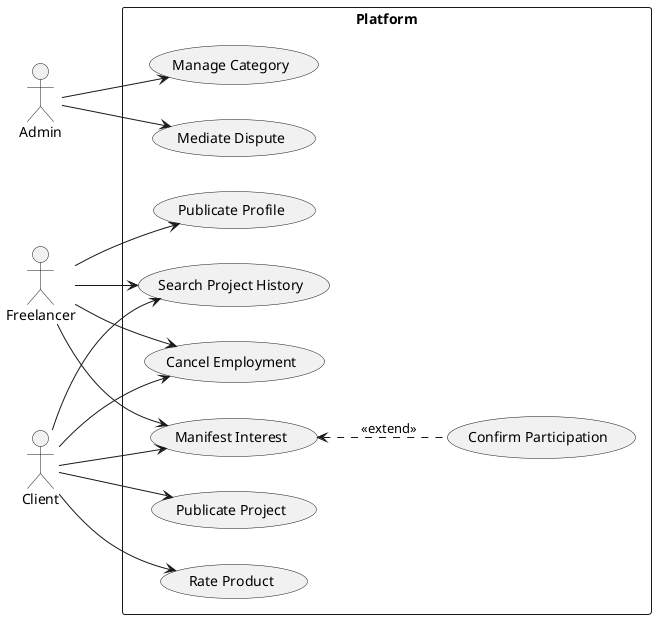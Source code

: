 @startuml
left to right direction
skinparam packageStyle rectangle

actor Admin as admin
actor Freelancer as freelancer
actor Client as client

rectangle "Platform" {
    usecase "Manage Category" as manageCategory
    usecase "Mediate Dispute" as mediateDispute
    
    usecase "Publicate Profile" as publicateProfile
    usecase "Search Project History" as searchProjectHistory
    usecase "Cancel Employment" as cancelEmployment
    usecase "Manifest Interest" as manifestInterest
    usecase "Confirm Participation" as confirmParticipation
    
    usecase "Publicate Project" as publicateProject
    usecase "Rate Product" as rateProduct
    
    manifestInterest <.. confirmParticipation : <<extend>>
    
    admin --> manageCategory
    admin --> mediateDispute
    
    freelancer --> publicateProfile
    freelancer --> searchProjectHistory
    freelancer --> cancelEmployment
    freelancer --> manifestInterest
    
    client --> searchProjectHistory
    client --> cancelEmployment
    client --> manifestInterest
    client --> publicateProject
    client --> rateProduct
}
@enduml
